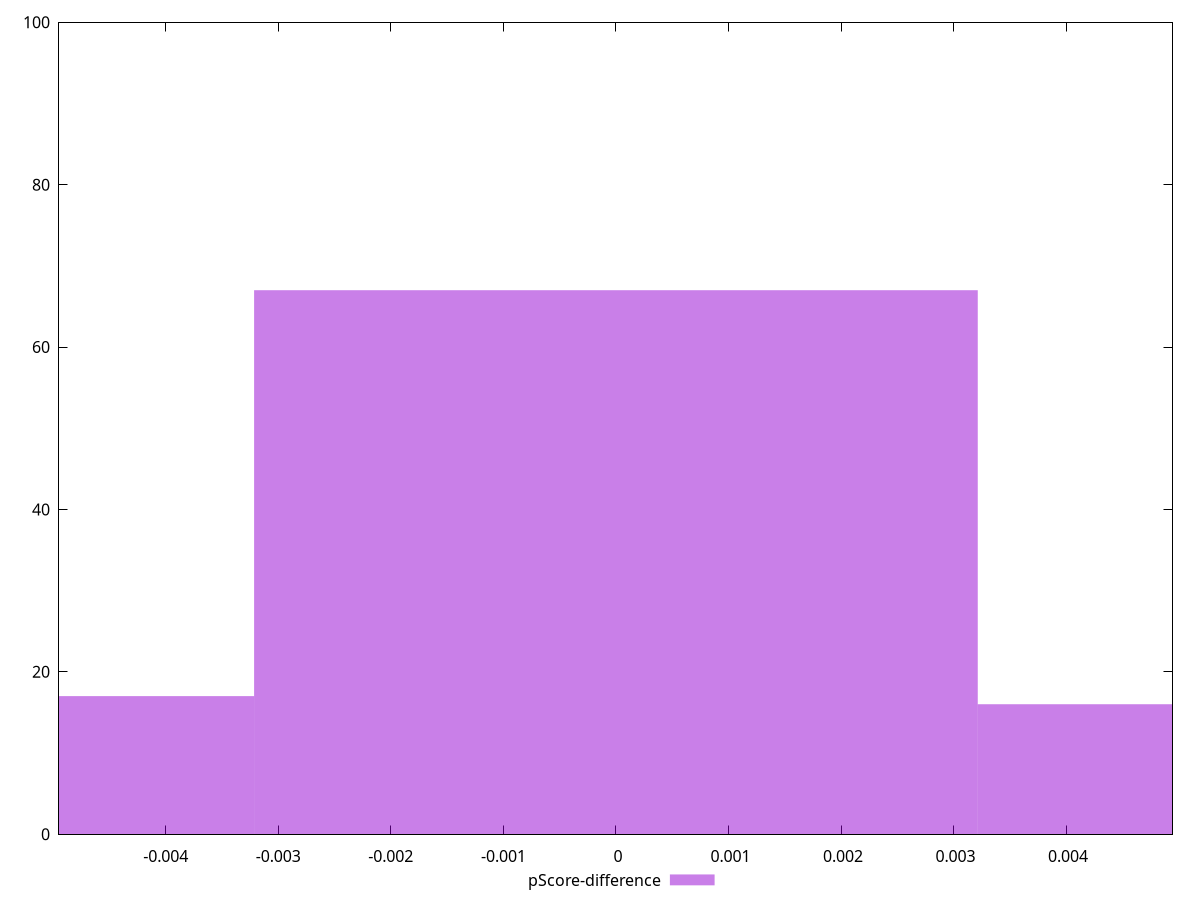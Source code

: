 reset

$pScoreDifference <<EOF
0 67
0.006430044378836382 16
-0.006430044378836382 17
EOF

set key outside below
set boxwidth 0.006430044378836382
set xrange [-0.004948652812911458:0.004945406348634274]
set yrange [0:100]
set trange [0:100]
set style fill transparent solid 0.5 noborder
set terminal svg size 640, 490 enhanced background rgb 'white'
set output "report_00017_2021-02-10T15-08-03.406Z/estimated-input-latency/samples/pages/pScore-difference/histogram.svg"

plot $pScoreDifference title "pScore-difference" with boxes

reset

